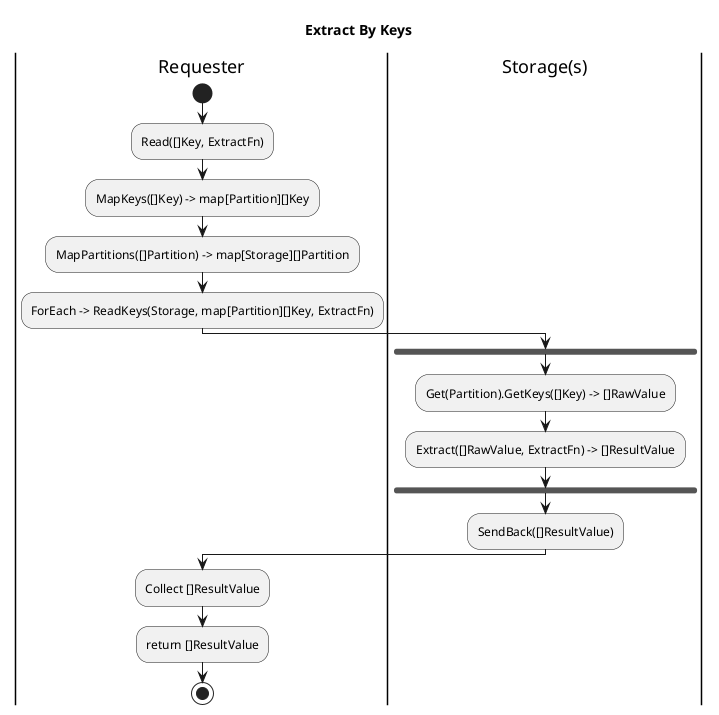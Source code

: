 @startuml
title Extract By Keys
|Requester|
start
:Read([]Key, ExtractFn);
:MapKeys([]Key) -> map[Partition][]Key;
:MapPartitions([]Partition) -> map[Storage][]Partition;
:ForEach -> ReadKeys(Storage, map[Partition][]Key, ExtractFn);
|Storage(s)|
fork
:Get(Partition).GetKeys([]Key) -> []RawValue;
:Extract([]RawValue, ExtractFn) -> []ResultValue;
end fork
:SendBack([]ResultValue);
|Requester|
:Collect []ResultValue;
:return []ResultValue;
stop
@enduml
